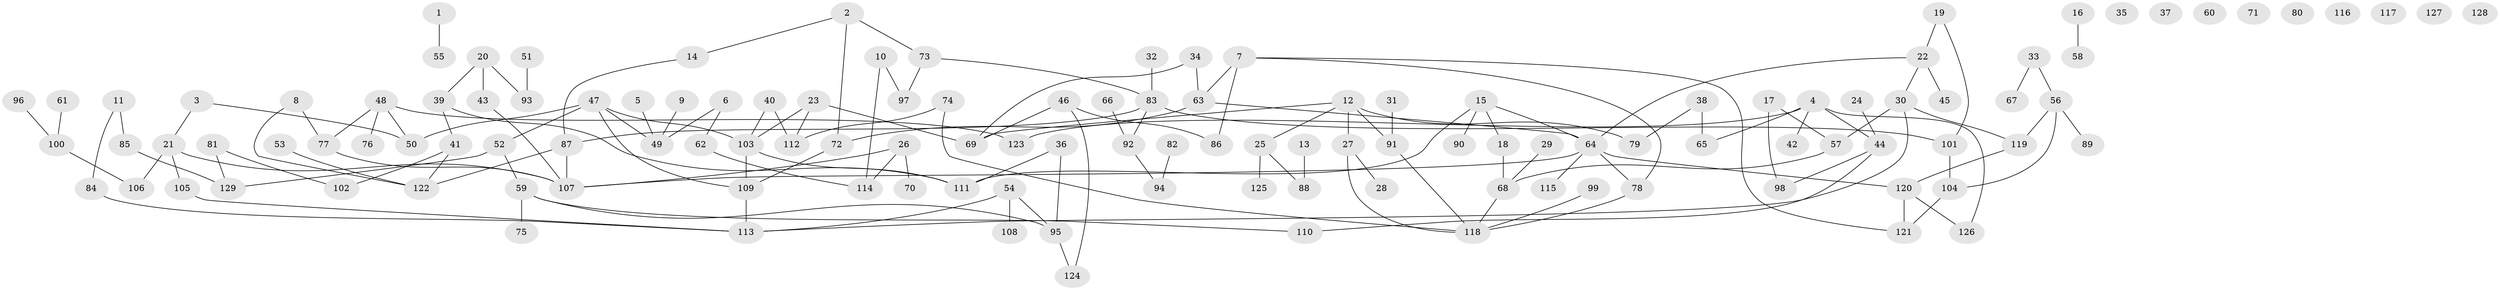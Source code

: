 // Generated by graph-tools (version 1.1) at 2025/33/03/09/25 02:33:52]
// undirected, 129 vertices, 153 edges
graph export_dot {
graph [start="1"]
  node [color=gray90,style=filled];
  1;
  2;
  3;
  4;
  5;
  6;
  7;
  8;
  9;
  10;
  11;
  12;
  13;
  14;
  15;
  16;
  17;
  18;
  19;
  20;
  21;
  22;
  23;
  24;
  25;
  26;
  27;
  28;
  29;
  30;
  31;
  32;
  33;
  34;
  35;
  36;
  37;
  38;
  39;
  40;
  41;
  42;
  43;
  44;
  45;
  46;
  47;
  48;
  49;
  50;
  51;
  52;
  53;
  54;
  55;
  56;
  57;
  58;
  59;
  60;
  61;
  62;
  63;
  64;
  65;
  66;
  67;
  68;
  69;
  70;
  71;
  72;
  73;
  74;
  75;
  76;
  77;
  78;
  79;
  80;
  81;
  82;
  83;
  84;
  85;
  86;
  87;
  88;
  89;
  90;
  91;
  92;
  93;
  94;
  95;
  96;
  97;
  98;
  99;
  100;
  101;
  102;
  103;
  104;
  105;
  106;
  107;
  108;
  109;
  110;
  111;
  112;
  113;
  114;
  115;
  116;
  117;
  118;
  119;
  120;
  121;
  122;
  123;
  124;
  125;
  126;
  127;
  128;
  129;
  1 -- 55;
  2 -- 14;
  2 -- 72;
  2 -- 73;
  3 -- 21;
  3 -- 50;
  4 -- 42;
  4 -- 44;
  4 -- 65;
  4 -- 123;
  4 -- 126;
  5 -- 49;
  6 -- 49;
  6 -- 62;
  7 -- 63;
  7 -- 78;
  7 -- 86;
  7 -- 121;
  8 -- 77;
  8 -- 122;
  9 -- 49;
  10 -- 97;
  10 -- 114;
  11 -- 84;
  11 -- 85;
  12 -- 25;
  12 -- 27;
  12 -- 69;
  12 -- 79;
  12 -- 91;
  13 -- 88;
  14 -- 87;
  15 -- 18;
  15 -- 64;
  15 -- 90;
  15 -- 111;
  16 -- 58;
  17 -- 57;
  17 -- 98;
  18 -- 68;
  19 -- 22;
  19 -- 101;
  20 -- 39;
  20 -- 43;
  20 -- 93;
  21 -- 105;
  21 -- 106;
  21 -- 107;
  22 -- 30;
  22 -- 45;
  22 -- 64;
  23 -- 69;
  23 -- 103;
  23 -- 112;
  24 -- 44;
  25 -- 88;
  25 -- 125;
  26 -- 70;
  26 -- 107;
  26 -- 114;
  27 -- 28;
  27 -- 118;
  29 -- 68;
  30 -- 57;
  30 -- 113;
  30 -- 119;
  31 -- 91;
  32 -- 83;
  33 -- 56;
  33 -- 67;
  34 -- 63;
  34 -- 69;
  36 -- 95;
  36 -- 111;
  38 -- 65;
  38 -- 79;
  39 -- 41;
  39 -- 111;
  40 -- 103;
  40 -- 112;
  41 -- 102;
  41 -- 122;
  43 -- 107;
  44 -- 98;
  44 -- 110;
  46 -- 69;
  46 -- 86;
  46 -- 124;
  47 -- 49;
  47 -- 50;
  47 -- 52;
  47 -- 103;
  47 -- 109;
  48 -- 50;
  48 -- 76;
  48 -- 77;
  48 -- 123;
  51 -- 93;
  52 -- 59;
  52 -- 129;
  53 -- 122;
  54 -- 95;
  54 -- 108;
  54 -- 113;
  56 -- 89;
  56 -- 104;
  56 -- 119;
  57 -- 68;
  59 -- 75;
  59 -- 95;
  59 -- 110;
  61 -- 100;
  62 -- 114;
  63 -- 64;
  63 -- 72;
  64 -- 78;
  64 -- 107;
  64 -- 115;
  64 -- 120;
  66 -- 92;
  68 -- 118;
  72 -- 109;
  73 -- 83;
  73 -- 97;
  74 -- 112;
  74 -- 118;
  77 -- 107;
  78 -- 118;
  81 -- 102;
  81 -- 129;
  82 -- 94;
  83 -- 87;
  83 -- 92;
  83 -- 101;
  84 -- 113;
  85 -- 129;
  87 -- 107;
  87 -- 122;
  91 -- 118;
  92 -- 94;
  95 -- 124;
  96 -- 100;
  99 -- 118;
  100 -- 106;
  101 -- 104;
  103 -- 109;
  103 -- 111;
  104 -- 121;
  105 -- 113;
  109 -- 113;
  119 -- 120;
  120 -- 121;
  120 -- 126;
}
